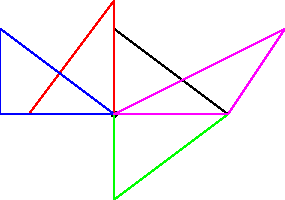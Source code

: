 size(0,100);
import geometry;

triangle t=triangle(b=3,alpha=90,c=4);

dot((0,0));

draw(t);
draw(rotate(90)*t,red);
draw(shift((-4,0))*t,blue);
draw(reflect((0,0),(1,0))*t,green);
draw(slant(2)*t,magenta);
